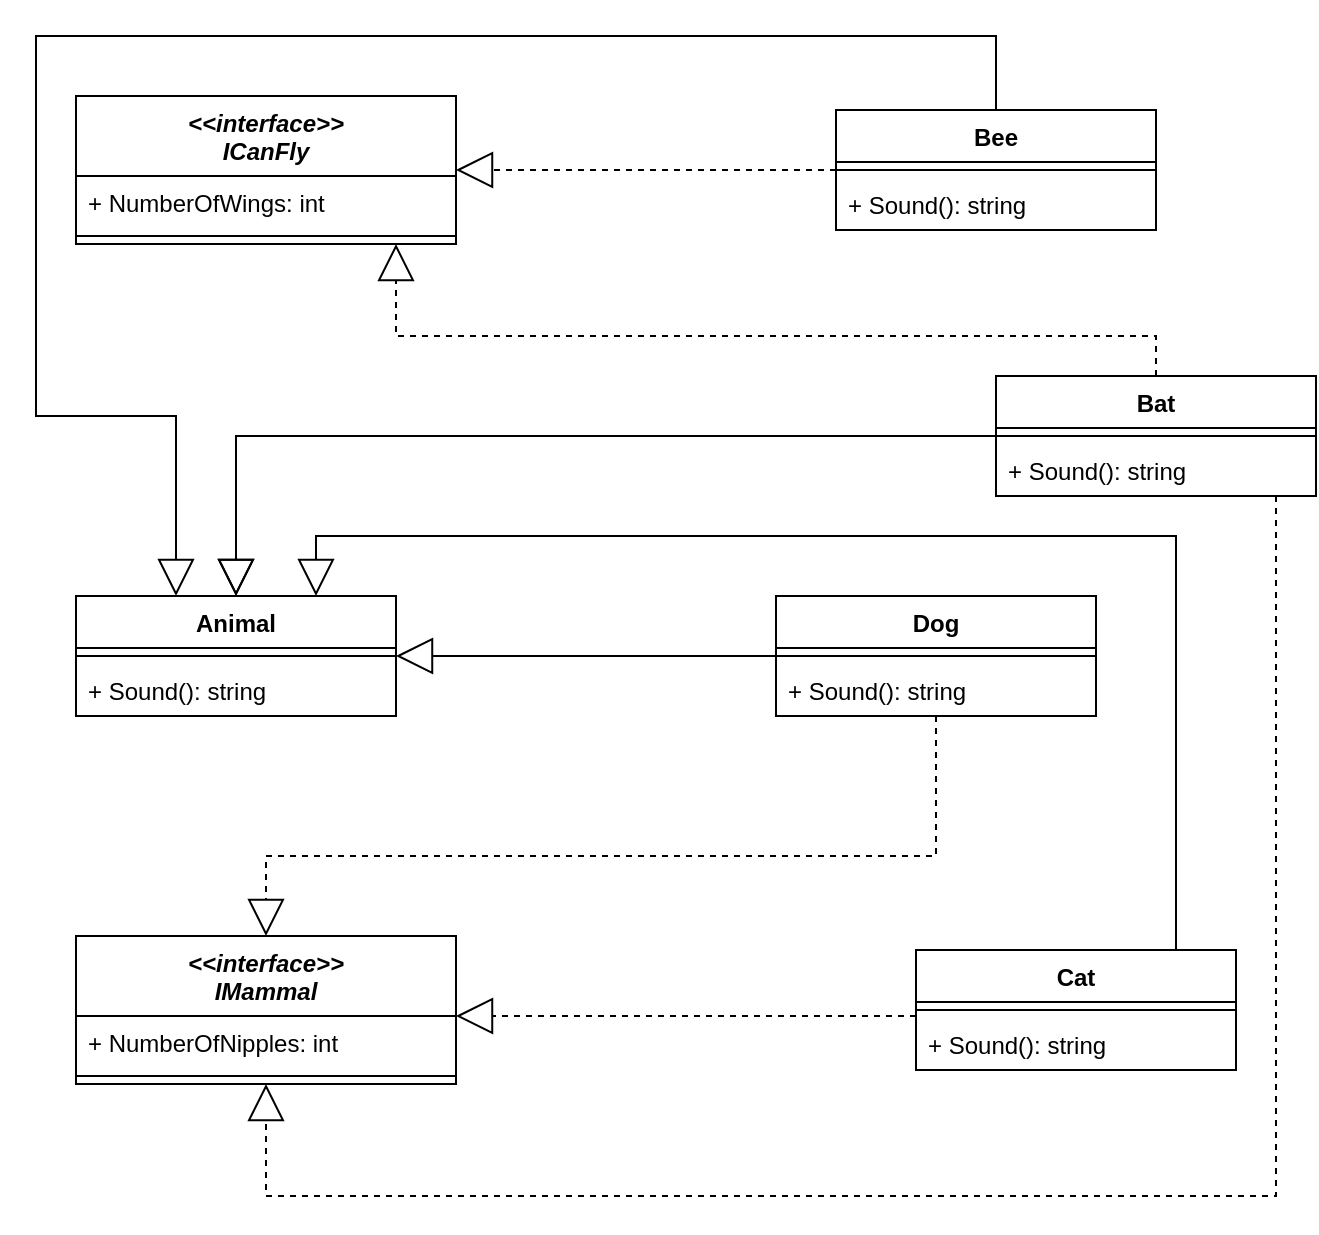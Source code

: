 <mxfile version="18.0.2" type="device"><diagram id="X51BWOs7jIWSSh7zkeh8" name="Page-1"><mxGraphModel dx="1422" dy="788" grid="1" gridSize="10" guides="1" tooltips="1" connect="1" arrows="1" fold="1" page="1" pageScale="1" pageWidth="850" pageHeight="1100" math="0" shadow="0"><root><mxCell id="0"/><mxCell id="1" parent="0"/><mxCell id="tXFdYeO6skSuVSxX2UIV-1" value="Animal" style="swimlane;fontStyle=1;align=center;verticalAlign=top;childLayout=stackLayout;horizontal=1;startSize=26;horizontalStack=0;resizeParent=1;resizeParentMax=0;resizeLast=0;collapsible=1;marginBottom=0;" vertex="1" parent="1"><mxGeometry x="90" y="440" width="160" height="60" as="geometry"/></mxCell><mxCell id="tXFdYeO6skSuVSxX2UIV-3" value="" style="line;strokeWidth=1;fillColor=none;align=left;verticalAlign=middle;spacingTop=-1;spacingLeft=3;spacingRight=3;rotatable=0;labelPosition=right;points=[];portConstraint=eastwest;" vertex="1" parent="tXFdYeO6skSuVSxX2UIV-1"><mxGeometry y="26" width="160" height="8" as="geometry"/></mxCell><mxCell id="tXFdYeO6skSuVSxX2UIV-4" value="+ Sound(): string" style="text;strokeColor=none;fillColor=none;align=left;verticalAlign=top;spacingLeft=4;spacingRight=4;overflow=hidden;rotatable=0;points=[[0,0.5],[1,0.5]];portConstraint=eastwest;" vertex="1" parent="tXFdYeO6skSuVSxX2UIV-1"><mxGeometry y="34" width="160" height="26" as="geometry"/></mxCell><mxCell id="tXFdYeO6skSuVSxX2UIV-5" value="Dog" style="swimlane;fontStyle=1;align=center;verticalAlign=top;childLayout=stackLayout;horizontal=1;startSize=26;horizontalStack=0;resizeParent=1;resizeParentMax=0;resizeLast=0;collapsible=1;marginBottom=0;" vertex="1" parent="1"><mxGeometry x="440" y="440" width="160" height="60" as="geometry"/></mxCell><mxCell id="tXFdYeO6skSuVSxX2UIV-7" value="" style="line;strokeWidth=1;fillColor=none;align=left;verticalAlign=middle;spacingTop=-1;spacingLeft=3;spacingRight=3;rotatable=0;labelPosition=right;points=[];portConstraint=eastwest;" vertex="1" parent="tXFdYeO6skSuVSxX2UIV-5"><mxGeometry y="26" width="160" height="8" as="geometry"/></mxCell><mxCell id="tXFdYeO6skSuVSxX2UIV-8" value="+ Sound(): string" style="text;strokeColor=none;fillColor=none;align=left;verticalAlign=top;spacingLeft=4;spacingRight=4;overflow=hidden;rotatable=0;points=[[0,0.5],[1,0.5]];portConstraint=eastwest;" vertex="1" parent="tXFdYeO6skSuVSxX2UIV-5"><mxGeometry y="34" width="160" height="26" as="geometry"/></mxCell><mxCell id="tXFdYeO6skSuVSxX2UIV-10" value="Cat" style="swimlane;fontStyle=1;align=center;verticalAlign=top;childLayout=stackLayout;horizontal=1;startSize=26;horizontalStack=0;resizeParent=1;resizeParentMax=0;resizeLast=0;collapsible=1;marginBottom=0;" vertex="1" parent="1"><mxGeometry x="510" y="617" width="160" height="60" as="geometry"/></mxCell><mxCell id="tXFdYeO6skSuVSxX2UIV-11" value="" style="line;strokeWidth=1;fillColor=none;align=left;verticalAlign=middle;spacingTop=-1;spacingLeft=3;spacingRight=3;rotatable=0;labelPosition=right;points=[];portConstraint=eastwest;" vertex="1" parent="tXFdYeO6skSuVSxX2UIV-10"><mxGeometry y="26" width="160" height="8" as="geometry"/></mxCell><mxCell id="tXFdYeO6skSuVSxX2UIV-12" value="+ Sound(): string" style="text;strokeColor=none;fillColor=none;align=left;verticalAlign=top;spacingLeft=4;spacingRight=4;overflow=hidden;rotatable=0;points=[[0,0.5],[1,0.5]];portConstraint=eastwest;" vertex="1" parent="tXFdYeO6skSuVSxX2UIV-10"><mxGeometry y="34" width="160" height="26" as="geometry"/></mxCell><mxCell id="tXFdYeO6skSuVSxX2UIV-36" value="" style="endArrow=block;endSize=16;endFill=0;html=1;rounded=0;shadow=0;elbow=vertical;edgeStyle=orthogonalEdgeStyle;" edge="1" parent="1" source="tXFdYeO6skSuVSxX2UIV-10" target="tXFdYeO6skSuVSxX2UIV-1"><mxGeometry width="160" relative="1" as="geometry"><mxPoint x="340" y="410" as="sourcePoint"/><mxPoint x="500" y="410" as="targetPoint"/><Array as="points"><mxPoint x="640" y="410"/><mxPoint x="210" y="410"/></Array></mxGeometry></mxCell><mxCell id="tXFdYeO6skSuVSxX2UIV-37" value="" style="endArrow=block;endSize=16;endFill=0;html=1;rounded=0;shadow=0;elbow=vertical;edgeStyle=orthogonalEdgeStyle;" edge="1" parent="1" source="tXFdYeO6skSuVSxX2UIV-5" target="tXFdYeO6skSuVSxX2UIV-1"><mxGeometry width="160" relative="1" as="geometry"><mxPoint x="234.737" y="380" as="sourcePoint"/><mxPoint x="385.263" y="250" as="targetPoint"/></mxGeometry></mxCell><mxCell id="tXFdYeO6skSuVSxX2UIV-41" value="Bee" style="swimlane;fontStyle=1;align=center;verticalAlign=top;childLayout=stackLayout;horizontal=1;startSize=26;horizontalStack=0;resizeParent=1;resizeParentMax=0;resizeLast=0;collapsible=1;marginBottom=0;" vertex="1" parent="1"><mxGeometry x="470" y="197" width="160" height="60" as="geometry"/></mxCell><mxCell id="tXFdYeO6skSuVSxX2UIV-42" value="" style="line;strokeWidth=1;fillColor=none;align=left;verticalAlign=middle;spacingTop=-1;spacingLeft=3;spacingRight=3;rotatable=0;labelPosition=right;points=[];portConstraint=eastwest;" vertex="1" parent="tXFdYeO6skSuVSxX2UIV-41"><mxGeometry y="26" width="160" height="8" as="geometry"/></mxCell><mxCell id="tXFdYeO6skSuVSxX2UIV-43" value="+ Sound(): string" style="text;strokeColor=none;fillColor=none;align=left;verticalAlign=top;spacingLeft=4;spacingRight=4;overflow=hidden;rotatable=0;points=[[0,0.5],[1,0.5]];portConstraint=eastwest;" vertex="1" parent="tXFdYeO6skSuVSxX2UIV-41"><mxGeometry y="34" width="160" height="26" as="geometry"/></mxCell><mxCell id="tXFdYeO6skSuVSxX2UIV-44" value="" style="endArrow=block;endSize=16;endFill=0;html=1;rounded=0;shadow=0;startArrow=none;elbow=vertical;edgeStyle=orthogonalEdgeStyle;" edge="1" source="tXFdYeO6skSuVSxX2UIV-45" parent="1" target="tXFdYeO6skSuVSxX2UIV-1"><mxGeometry width="160" relative="1" as="geometry"><mxPoint x="-47.263" y="590" as="sourcePoint"/><mxPoint x="160" y="450" as="targetPoint"/></mxGeometry></mxCell><mxCell id="tXFdYeO6skSuVSxX2UIV-48" value="" style="endArrow=block;endSize=16;endFill=0;html=1;rounded=0;shadow=0;elbow=vertical;edgeStyle=orthogonalEdgeStyle;" edge="1" parent="1" source="tXFdYeO6skSuVSxX2UIV-45" target="tXFdYeO6skSuVSxX2UIV-1"><mxGeometry width="160" relative="1" as="geometry"><mxPoint x="-47.263" y="590" as="sourcePoint"/><mxPoint x="160" y="450" as="targetPoint"/></mxGeometry></mxCell><mxCell id="tXFdYeO6skSuVSxX2UIV-54" value="&lt;&lt;interface&gt;&gt;&#xA;IMammal&#xA;" style="swimlane;fontStyle=3;align=center;verticalAlign=top;childLayout=stackLayout;horizontal=1;startSize=40;horizontalStack=0;resizeParent=1;resizeParentMax=0;resizeLast=0;collapsible=1;marginBottom=0;" vertex="1" parent="1"><mxGeometry x="90" y="610" width="190" height="74" as="geometry"/></mxCell><mxCell id="tXFdYeO6skSuVSxX2UIV-55" value="+ NumberOfNipples: int" style="text;strokeColor=none;fillColor=none;align=left;verticalAlign=top;spacingLeft=4;spacingRight=4;overflow=hidden;rotatable=0;points=[[0,0.5],[1,0.5]];portConstraint=eastwest;" vertex="1" parent="tXFdYeO6skSuVSxX2UIV-54"><mxGeometry y="40" width="190" height="26" as="geometry"/></mxCell><mxCell id="tXFdYeO6skSuVSxX2UIV-56" value="" style="line;strokeWidth=1;fillColor=none;align=left;verticalAlign=middle;spacingTop=-1;spacingLeft=3;spacingRight=3;rotatable=0;labelPosition=right;points=[];portConstraint=eastwest;" vertex="1" parent="tXFdYeO6skSuVSxX2UIV-54"><mxGeometry y="66" width="190" height="8" as="geometry"/></mxCell><mxCell id="tXFdYeO6skSuVSxX2UIV-58" value="" style="endArrow=block;dashed=1;endFill=0;endSize=16;html=1;rounded=0;shadow=0;elbow=vertical;edgeStyle=orthogonalEdgeStyle;" edge="1" parent="1" source="tXFdYeO6skSuVSxX2UIV-5" target="tXFdYeO6skSuVSxX2UIV-54"><mxGeometry width="160" relative="1" as="geometry"><mxPoint x="340" y="410" as="sourcePoint"/><mxPoint x="500" y="410" as="targetPoint"/><Array as="points"><mxPoint x="520" y="570"/><mxPoint x="185" y="570"/></Array></mxGeometry></mxCell><mxCell id="tXFdYeO6skSuVSxX2UIV-59" value="" style="endArrow=block;dashed=1;endFill=0;endSize=16;html=1;rounded=0;shadow=0;elbow=vertical;edgeStyle=orthogonalEdgeStyle;" edge="1" parent="1" source="tXFdYeO6skSuVSxX2UIV-10" target="tXFdYeO6skSuVSxX2UIV-54"><mxGeometry width="160" relative="1" as="geometry"><mxPoint x="608.214" y="310" as="sourcePoint"/><mxPoint x="644.643" y="250" as="targetPoint"/><Array as="points"><mxPoint x="460" y="650"/><mxPoint x="460" y="650"/></Array></mxGeometry></mxCell><mxCell id="tXFdYeO6skSuVSxX2UIV-60" value="" style="endArrow=block;dashed=1;endFill=0;endSize=16;html=1;rounded=0;shadow=0;elbow=vertical;edgeStyle=orthogonalEdgeStyle;" edge="1" parent="1" source="tXFdYeO6skSuVSxX2UIV-45" target="tXFdYeO6skSuVSxX2UIV-54"><mxGeometry width="160" relative="1" as="geometry"><mxPoint x="608.214" y="310" as="sourcePoint"/><mxPoint x="644.643" y="250" as="targetPoint"/><Array as="points"><mxPoint x="690" y="740"/><mxPoint x="185" y="740"/></Array></mxGeometry></mxCell><mxCell id="tXFdYeO6skSuVSxX2UIV-61" value="&lt;&lt;interface&gt;&gt;&#xA;ICanFly&#xA;&#xA;" style="swimlane;fontStyle=3;align=center;verticalAlign=top;childLayout=stackLayout;horizontal=1;startSize=40;horizontalStack=0;resizeParent=1;resizeParentMax=0;resizeLast=0;collapsible=1;marginBottom=0;" vertex="1" parent="1"><mxGeometry x="90" y="190" width="190" height="74" as="geometry"/></mxCell><mxCell id="tXFdYeO6skSuVSxX2UIV-62" value="+ NumberOfWings: int" style="text;strokeColor=none;fillColor=none;align=left;verticalAlign=top;spacingLeft=4;spacingRight=4;overflow=hidden;rotatable=0;points=[[0,0.5],[1,0.5]];portConstraint=eastwest;" vertex="1" parent="tXFdYeO6skSuVSxX2UIV-61"><mxGeometry y="40" width="190" height="26" as="geometry"/></mxCell><mxCell id="tXFdYeO6skSuVSxX2UIV-63" value="" style="line;strokeWidth=1;fillColor=none;align=left;verticalAlign=middle;spacingTop=-1;spacingLeft=3;spacingRight=3;rotatable=0;labelPosition=right;points=[];portConstraint=eastwest;" vertex="1" parent="tXFdYeO6skSuVSxX2UIV-61"><mxGeometry y="66" width="190" height="8" as="geometry"/></mxCell><mxCell id="tXFdYeO6skSuVSxX2UIV-65" value="" style="endArrow=block;dashed=1;endFill=0;endSize=16;html=1;rounded=0;shadow=0;elbow=vertical;edgeStyle=orthogonalEdgeStyle;" edge="1" parent="1" source="tXFdYeO6skSuVSxX2UIV-45" target="tXFdYeO6skSuVSxX2UIV-61"><mxGeometry width="160" relative="1" as="geometry"><mxPoint x="608.214" y="310" as="sourcePoint"/><mxPoint x="644.643" y="250" as="targetPoint"/><Array as="points"><mxPoint x="630" y="310"/><mxPoint x="250" y="310"/></Array></mxGeometry></mxCell><mxCell id="tXFdYeO6skSuVSxX2UIV-66" value="" style="endArrow=block;dashed=1;endFill=0;endSize=16;html=1;rounded=0;shadow=0;elbow=vertical;edgeStyle=orthogonalEdgeStyle;" edge="1" parent="1" source="tXFdYeO6skSuVSxX2UIV-41" target="tXFdYeO6skSuVSxX2UIV-61"><mxGeometry width="160" relative="1" as="geometry"><mxPoint x="608.214" y="310" as="sourcePoint"/><mxPoint x="644.643" y="250" as="targetPoint"/></mxGeometry></mxCell><mxCell id="tXFdYeO6skSuVSxX2UIV-45" value="Bat" style="swimlane;fontStyle=1;align=center;verticalAlign=top;childLayout=stackLayout;horizontal=1;startSize=26;horizontalStack=0;resizeParent=1;resizeParentMax=0;resizeLast=0;collapsible=1;marginBottom=0;" vertex="1" parent="1"><mxGeometry x="550" y="330" width="160" height="60" as="geometry"/></mxCell><mxCell id="tXFdYeO6skSuVSxX2UIV-46" value="" style="line;strokeWidth=1;fillColor=none;align=left;verticalAlign=middle;spacingTop=-1;spacingLeft=3;spacingRight=3;rotatable=0;labelPosition=right;points=[];portConstraint=eastwest;" vertex="1" parent="tXFdYeO6skSuVSxX2UIV-45"><mxGeometry y="26" width="160" height="8" as="geometry"/></mxCell><mxCell id="tXFdYeO6skSuVSxX2UIV-47" value="+ Sound(): string" style="text;strokeColor=none;fillColor=none;align=left;verticalAlign=top;spacingLeft=4;spacingRight=4;overflow=hidden;rotatable=0;points=[[0,0.5],[1,0.5]];portConstraint=eastwest;" vertex="1" parent="tXFdYeO6skSuVSxX2UIV-45"><mxGeometry y="34" width="160" height="26" as="geometry"/></mxCell><mxCell id="tXFdYeO6skSuVSxX2UIV-68" value="" style="endArrow=block;endSize=16;endFill=0;html=1;rounded=0;shadow=0;elbow=vertical;edgeStyle=orthogonalEdgeStyle;" edge="1" parent="1" source="tXFdYeO6skSuVSxX2UIV-41" target="tXFdYeO6skSuVSxX2UIV-1"><mxGeometry width="160" relative="1" as="geometry"><mxPoint x="-47.263" y="590" as="sourcePoint"/><mxPoint x="160" y="450" as="targetPoint"/><Array as="points"><mxPoint x="550" y="160"/><mxPoint x="70" y="160"/><mxPoint x="70" y="350"/><mxPoint x="140" y="350"/></Array></mxGeometry></mxCell></root></mxGraphModel></diagram></mxfile>